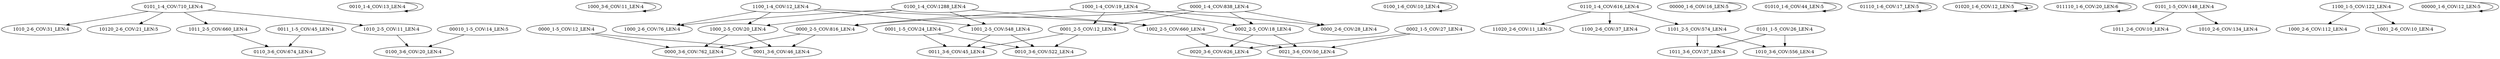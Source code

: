 digraph G {
    "0101_1-4_COV:710_LEN:4" -> "1010_2-6_COV:31_LEN:4";
    "0101_1-4_COV:710_LEN:4" -> "10120_2-6_COV:21_LEN:5";
    "0101_1-4_COV:710_LEN:4" -> "1011_2-5_COV:660_LEN:4";
    "0101_1-4_COV:710_LEN:4" -> "1010_2-5_COV:11_LEN:4";
    "0010_1-4_COV:13_LEN:4" -> "0010_1-4_COV:13_LEN:4";
    "00010_1-5_COV:14_LEN:5" -> "0100_3-6_COV:20_LEN:4";
    "1000_3-6_COV:11_LEN:4" -> "1000_3-6_COV:11_LEN:4";
    "1100_1-4_COV:12_LEN:4" -> "1000_2-5_COV:20_LEN:4";
    "1100_1-4_COV:12_LEN:4" -> "1000_2-6_COV:76_LEN:4";
    "1100_1-4_COV:12_LEN:4" -> "1002_2-5_COV:660_LEN:4";
    "1100_1-4_COV:12_LEN:4" -> "1001_2-5_COV:548_LEN:4";
    "0100_1-6_COV:10_LEN:4" -> "0100_1-6_COV:10_LEN:4";
    "1000_2-5_COV:20_LEN:4" -> "0000_3-6_COV:762_LEN:4";
    "1000_2-5_COV:20_LEN:4" -> "0001_3-6_COV:46_LEN:4";
    "1000_1-4_COV:19_LEN:4" -> "0000_2-6_COV:28_LEN:4";
    "1000_1-4_COV:19_LEN:4" -> "0002_2-5_COV:18_LEN:4";
    "1000_1-4_COV:19_LEN:4" -> "0001_2-5_COV:12_LEN:4";
    "1000_1-4_COV:19_LEN:4" -> "0000_2-5_COV:816_LEN:4";
    "0002_2-5_COV:18_LEN:4" -> "0020_3-6_COV:626_LEN:4";
    "0002_2-5_COV:18_LEN:4" -> "0021_3-6_COV:50_LEN:4";
    "0110_1-4_COV:616_LEN:4" -> "11020_2-6_COV:11_LEN:5";
    "0110_1-4_COV:616_LEN:4" -> "1100_2-6_COV:37_LEN:4";
    "0110_1-4_COV:616_LEN:4" -> "1101_2-5_COV:574_LEN:4";
    "00000_1-6_COV:16_LEN:5" -> "00000_1-6_COV:16_LEN:5";
    "01010_1-6_COV:44_LEN:5" -> "01010_1-6_COV:44_LEN:5";
    "0000_1-5_COV:12_LEN:4" -> "0000_3-6_COV:762_LEN:4";
    "0000_1-5_COV:12_LEN:4" -> "0001_3-6_COV:46_LEN:4";
    "0011_1-5_COV:45_LEN:4" -> "0110_3-6_COV:674_LEN:4";
    "01110_1-6_COV:17_LEN:5" -> "01110_1-6_COV:17_LEN:5";
    "01020_1-6_COV:12_LEN:5" -> "01020_1-6_COV:12_LEN:5";
    "011110_1-6_COV:20_LEN:6" -> "011110_1-6_COV:20_LEN:6";
    "0001_2-5_COV:12_LEN:4" -> "0011_3-6_COV:45_LEN:4";
    "0001_2-5_COV:12_LEN:4" -> "0010_3-6_COV:522_LEN:4";
    "1011_2-5_COV:660_LEN:4" -> "0110_3-6_COV:674_LEN:4";
    "1002_2-5_COV:660_LEN:4" -> "0020_3-6_COV:626_LEN:4";
    "1002_2-5_COV:660_LEN:4" -> "0021_3-6_COV:50_LEN:4";
    "0101_1-5_COV:148_LEN:4" -> "1011_2-6_COV:10_LEN:4";
    "0101_1-5_COV:148_LEN:4" -> "1010_2-6_COV:134_LEN:4";
    "0100_1-4_COV:1288_LEN:4" -> "1000_2-5_COV:20_LEN:4";
    "0100_1-4_COV:1288_LEN:4" -> "1000_2-6_COV:76_LEN:4";
    "0100_1-4_COV:1288_LEN:4" -> "1002_2-5_COV:660_LEN:4";
    "0100_1-4_COV:1288_LEN:4" -> "1001_2-5_COV:548_LEN:4";
    "0002_1-5_COV:27_LEN:4" -> "0020_3-6_COV:626_LEN:4";
    "0002_1-5_COV:27_LEN:4" -> "0021_3-6_COV:50_LEN:4";
    "0001_1-5_COV:24_LEN:4" -> "0011_3-6_COV:45_LEN:4";
    "0001_1-5_COV:24_LEN:4" -> "0010_3-6_COV:522_LEN:4";
    "1100_1-5_COV:122_LEN:4" -> "1000_2-6_COV:112_LEN:4";
    "1100_1-5_COV:122_LEN:4" -> "1001_2-6_COV:10_LEN:4";
    "0000_2-5_COV:816_LEN:4" -> "0000_3-6_COV:762_LEN:4";
    "0000_2-5_COV:816_LEN:4" -> "0001_3-6_COV:46_LEN:4";
    "00000_1-6_COV:12_LEN:5" -> "00000_1-6_COV:12_LEN:5";
    "0000_1-4_COV:838_LEN:4" -> "0000_2-6_COV:28_LEN:4";
    "0000_1-4_COV:838_LEN:4" -> "0002_2-5_COV:18_LEN:4";
    "0000_1-4_COV:838_LEN:4" -> "0001_2-5_COV:12_LEN:4";
    "0000_1-4_COV:838_LEN:4" -> "0000_2-5_COV:816_LEN:4";
    "0101_1-5_COV:26_LEN:4" -> "1011_3-6_COV:37_LEN:4";
    "0101_1-5_COV:26_LEN:4" -> "1010_3-6_COV:556_LEN:4";
    "01020_1-6_COV:12_LEN:5" -> "01020_1-6_COV:12_LEN:5";
    "1010_2-5_COV:11_LEN:4" -> "0100_3-6_COV:20_LEN:4";
    "1001_2-5_COV:548_LEN:4" -> "0011_3-6_COV:45_LEN:4";
    "1001_2-5_COV:548_LEN:4" -> "0010_3-6_COV:522_LEN:4";
    "1101_2-5_COV:574_LEN:4" -> "1011_3-6_COV:37_LEN:4";
    "1101_2-5_COV:574_LEN:4" -> "1010_3-6_COV:556_LEN:4";
}
